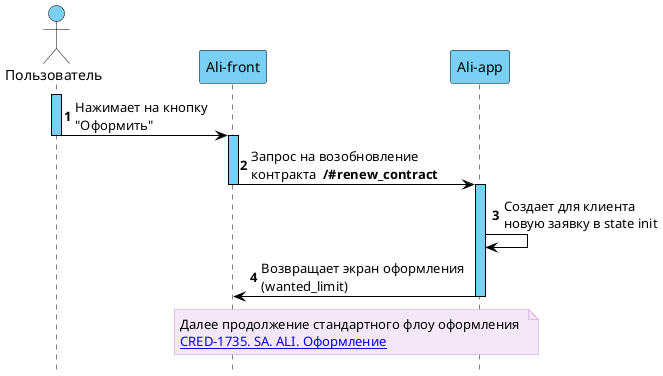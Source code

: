 @startuml
hide footbox

skinparam {
    EntityBackgroundColor #7acff5
    EntityBorderColor #000
    ParticipantBackgroundColor #7acff5
    ParticipantBorderColor #000
    ActorBackgroundColor #7acff5
    ActorBorderColor #000
    BoundaryBackgroundColor #7acff5
    BoundaryBorderColor #000
    DatabaseBackgroundColor #7acff5
    DatabaseBorderColor #000

    SequenceLifeLineBackgroundColor #7acff5
    SequenceLifeLineBorderColor #000

	BackgroundColor #00

    NoteBackgroundColor #f3e7f8
    NoteBorderColor #cc93e1
    NoteRoundCorner 20
    ArrowColor #000

    SequenceGroupBorderThickness 1
    Shadowing false
}
autonumber

actor user as "Пользователь"

participant fr as "Ali-front"
participant app as "Ali-app"



activate user
user -> fr: Нажимает на кнопку \n"Оформить"
deactivate user
activate fr
fr -> app: Запрос на возобновление \nконтракта  **/#renew_contract**
deactivate fr
activate app
app -> app: Создает для клиента \nновую заявку в state init

app -> fr: Возвращает экран оформления \n(wanted_limit)
deactivate app
note over fr, app: Далее продолжение стандартного флоу оформления \n[[https://confluence.inplatlabs.ru/pages/viewpage.action?pageId=152438046 CRED-1735. SA. ALI. Оформление]]


@enduml